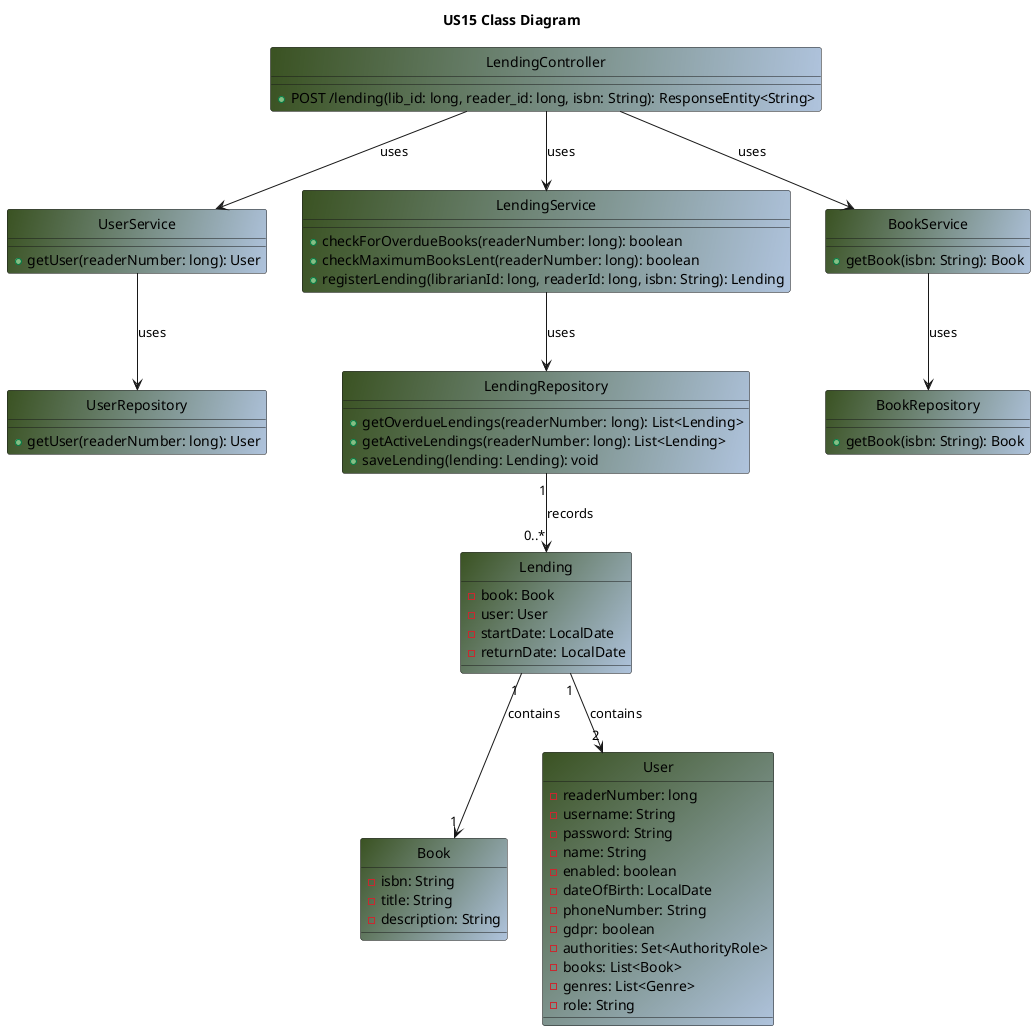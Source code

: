 @startuml
'https://SubscriptionServicetuml.com/class-diagram

hide circle

title US15 Class Diagram

class LendingController #3B5323FF/B0C4DEFF {
    +POST /lending(lib_id: long, reader_id: long, isbn: String): ResponseEntity<String>
}

class UserService #3B5323FF/B0C4DEFF {
    +getUser(readerNumber: long): User
}

class LendingService #3B5323FF/B0C4DEFF {
    +checkForOverdueBooks(readerNumber: long): boolean
    +checkMaximumBooksLent(readerNumber: long): boolean
    +registerLending(librarianId: long, readerId: long, isbn: String): Lending
}

class BookService #3B5323FF/B0C4DEFF {
    +getBook(isbn: String): Book
}

class UserRepository #3B5323FF/B0C4DEFF {
    +getUser(readerNumber: long): User
}

class LendingRepository #3B5323FF/B0C4DEFF {
    +getOverdueLendings(readerNumber: long): List<Lending>
    +getActiveLendings(readerNumber: long): List<Lending>
    +saveLending(lending: Lending): void
}

class BookRepository #3B5323FF/B0C4DEFF {
    +getBook(isbn: String): Book
}

class Lending #3B5323FF/B0C4DEFF {
    - book: Book
    - user: User
    - startDate: LocalDate
    - returnDate: LocalDate
}

class Book #3B5323FF/B0C4DEFF {
    - isbn: String
    - title: String
    - description: String
}

class User #3B5323FF/B0C4DEFF {
    - readerNumber: long
    - username: String
    - password: String
    - name: String
    - enabled: boolean
    - dateOfBirth: LocalDate
    - phoneNumber: String
    - gdpr: boolean
    - authorities: Set<AuthorityRole>
    - books: List<Book>
    - genres: List<Genre>
    - role: String
}

LendingController --> UserService: uses
LendingController --> LendingService: uses
LendingController --> BookService: uses
UserService --> UserRepository: uses
LendingService --> LendingRepository: uses
BookService --> BookRepository: uses
Lending "1" --> "1" Book: contains
Lending "1" -->"2" User: contains
LendingRepository "1" -->"0..*" Lending: records

@enduml